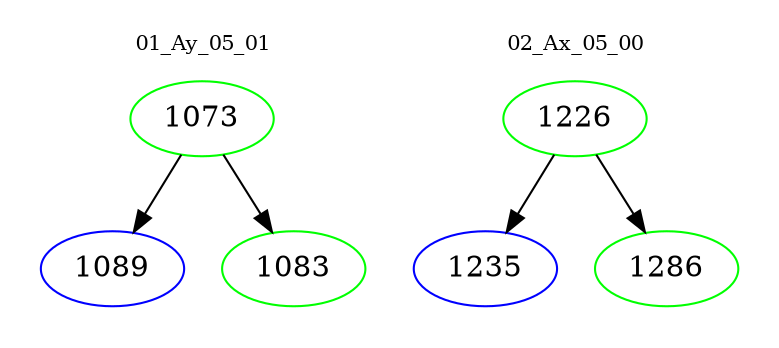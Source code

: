 digraph{
subgraph cluster_0 {
color = white
label = "01_Ay_05_01";
fontsize=10;
T0_1073 [label="1073", color="green"]
T0_1073 -> T0_1089 [color="black"]
T0_1089 [label="1089", color="blue"]
T0_1073 -> T0_1083 [color="black"]
T0_1083 [label="1083", color="green"]
}
subgraph cluster_1 {
color = white
label = "02_Ax_05_00";
fontsize=10;
T1_1226 [label="1226", color="green"]
T1_1226 -> T1_1235 [color="black"]
T1_1235 [label="1235", color="blue"]
T1_1226 -> T1_1286 [color="black"]
T1_1286 [label="1286", color="green"]
}
}
